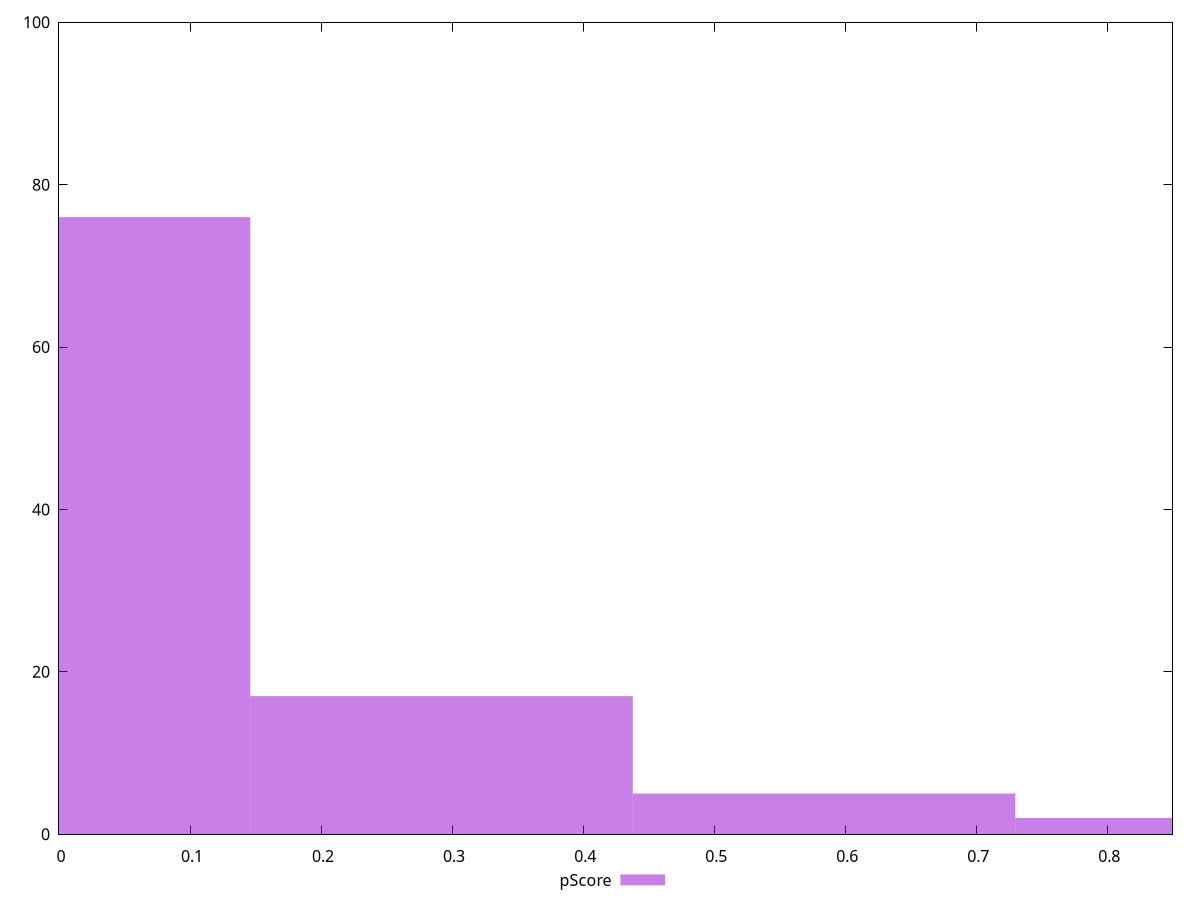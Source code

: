 reset

$pScore <<EOF
0.8757285158829434 2
0.583819010588629 5
0 76
0.2919095052943145 17
EOF

set key outside below
set boxwidth 0.2919095052943145
set xrange [3.8499331500574385e-10:0.8497351846221672]
set yrange [0:100]
set trange [0:100]
set style fill transparent solid 0.5 noborder
set terminal svg size 640, 490 enhanced background rgb 'white'
set output "reports/report_00027_2021-02-24T12-40-31.850Z/estimated-input-latency/samples/astro/pScore/histogram.svg"

plot $pScore title "pScore" with boxes

reset
